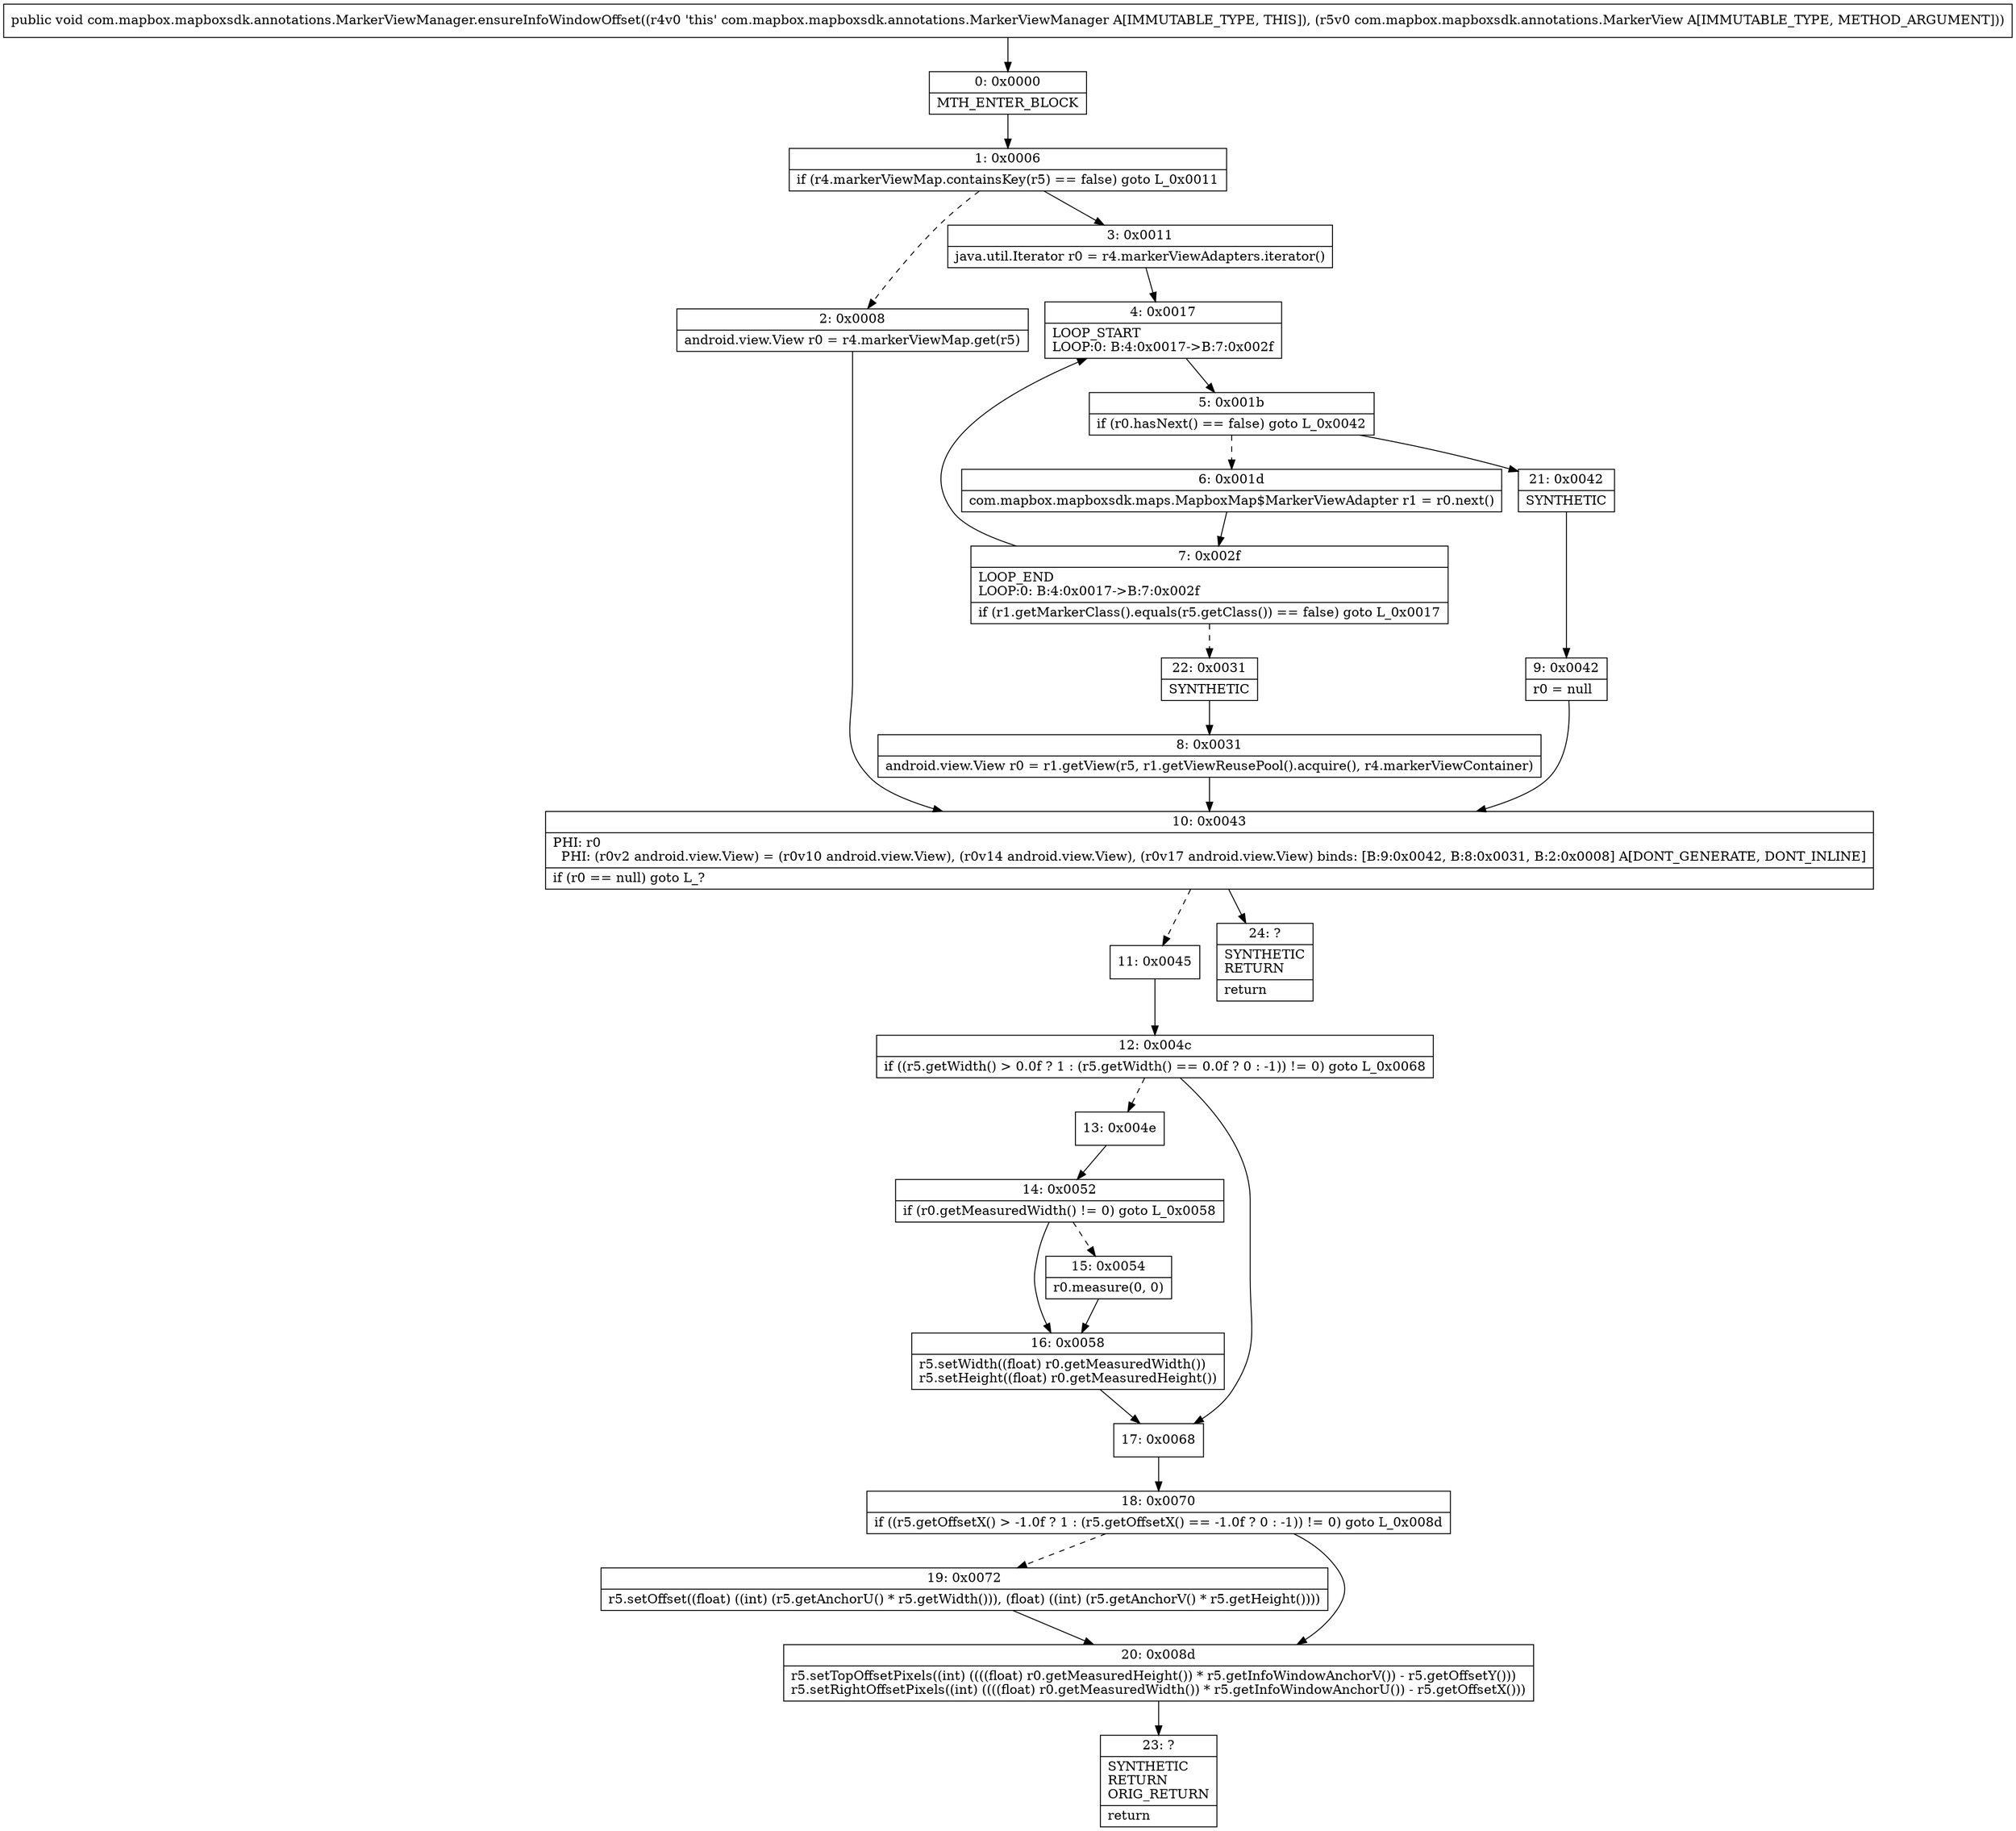 digraph "CFG forcom.mapbox.mapboxsdk.annotations.MarkerViewManager.ensureInfoWindowOffset(Lcom\/mapbox\/mapboxsdk\/annotations\/MarkerView;)V" {
Node_0 [shape=record,label="{0\:\ 0x0000|MTH_ENTER_BLOCK\l}"];
Node_1 [shape=record,label="{1\:\ 0x0006|if (r4.markerViewMap.containsKey(r5) == false) goto L_0x0011\l}"];
Node_2 [shape=record,label="{2\:\ 0x0008|android.view.View r0 = r4.markerViewMap.get(r5)\l}"];
Node_3 [shape=record,label="{3\:\ 0x0011|java.util.Iterator r0 = r4.markerViewAdapters.iterator()\l}"];
Node_4 [shape=record,label="{4\:\ 0x0017|LOOP_START\lLOOP:0: B:4:0x0017\-\>B:7:0x002f\l}"];
Node_5 [shape=record,label="{5\:\ 0x001b|if (r0.hasNext() == false) goto L_0x0042\l}"];
Node_6 [shape=record,label="{6\:\ 0x001d|com.mapbox.mapboxsdk.maps.MapboxMap$MarkerViewAdapter r1 = r0.next()\l}"];
Node_7 [shape=record,label="{7\:\ 0x002f|LOOP_END\lLOOP:0: B:4:0x0017\-\>B:7:0x002f\l|if (r1.getMarkerClass().equals(r5.getClass()) == false) goto L_0x0017\l}"];
Node_8 [shape=record,label="{8\:\ 0x0031|android.view.View r0 = r1.getView(r5, r1.getViewReusePool().acquire(), r4.markerViewContainer)\l}"];
Node_9 [shape=record,label="{9\:\ 0x0042|r0 = null\l}"];
Node_10 [shape=record,label="{10\:\ 0x0043|PHI: r0 \l  PHI: (r0v2 android.view.View) = (r0v10 android.view.View), (r0v14 android.view.View), (r0v17 android.view.View) binds: [B:9:0x0042, B:8:0x0031, B:2:0x0008] A[DONT_GENERATE, DONT_INLINE]\l|if (r0 == null) goto L_?\l}"];
Node_11 [shape=record,label="{11\:\ 0x0045}"];
Node_12 [shape=record,label="{12\:\ 0x004c|if ((r5.getWidth() \> 0.0f ? 1 : (r5.getWidth() == 0.0f ? 0 : \-1)) != 0) goto L_0x0068\l}"];
Node_13 [shape=record,label="{13\:\ 0x004e}"];
Node_14 [shape=record,label="{14\:\ 0x0052|if (r0.getMeasuredWidth() != 0) goto L_0x0058\l}"];
Node_15 [shape=record,label="{15\:\ 0x0054|r0.measure(0, 0)\l}"];
Node_16 [shape=record,label="{16\:\ 0x0058|r5.setWidth((float) r0.getMeasuredWidth())\lr5.setHeight((float) r0.getMeasuredHeight())\l}"];
Node_17 [shape=record,label="{17\:\ 0x0068}"];
Node_18 [shape=record,label="{18\:\ 0x0070|if ((r5.getOffsetX() \> \-1.0f ? 1 : (r5.getOffsetX() == \-1.0f ? 0 : \-1)) != 0) goto L_0x008d\l}"];
Node_19 [shape=record,label="{19\:\ 0x0072|r5.setOffset((float) ((int) (r5.getAnchorU() * r5.getWidth())), (float) ((int) (r5.getAnchorV() * r5.getHeight())))\l}"];
Node_20 [shape=record,label="{20\:\ 0x008d|r5.setTopOffsetPixels((int) ((((float) r0.getMeasuredHeight()) * r5.getInfoWindowAnchorV()) \- r5.getOffsetY()))\lr5.setRightOffsetPixels((int) ((((float) r0.getMeasuredWidth()) * r5.getInfoWindowAnchorU()) \- r5.getOffsetX()))\l}"];
Node_21 [shape=record,label="{21\:\ 0x0042|SYNTHETIC\l}"];
Node_22 [shape=record,label="{22\:\ 0x0031|SYNTHETIC\l}"];
Node_23 [shape=record,label="{23\:\ ?|SYNTHETIC\lRETURN\lORIG_RETURN\l|return\l}"];
Node_24 [shape=record,label="{24\:\ ?|SYNTHETIC\lRETURN\l|return\l}"];
MethodNode[shape=record,label="{public void com.mapbox.mapboxsdk.annotations.MarkerViewManager.ensureInfoWindowOffset((r4v0 'this' com.mapbox.mapboxsdk.annotations.MarkerViewManager A[IMMUTABLE_TYPE, THIS]), (r5v0 com.mapbox.mapboxsdk.annotations.MarkerView A[IMMUTABLE_TYPE, METHOD_ARGUMENT])) }"];
MethodNode -> Node_0;
Node_0 -> Node_1;
Node_1 -> Node_2[style=dashed];
Node_1 -> Node_3;
Node_2 -> Node_10;
Node_3 -> Node_4;
Node_4 -> Node_5;
Node_5 -> Node_6[style=dashed];
Node_5 -> Node_21;
Node_6 -> Node_7;
Node_7 -> Node_4;
Node_7 -> Node_22[style=dashed];
Node_8 -> Node_10;
Node_9 -> Node_10;
Node_10 -> Node_11[style=dashed];
Node_10 -> Node_24;
Node_11 -> Node_12;
Node_12 -> Node_13[style=dashed];
Node_12 -> Node_17;
Node_13 -> Node_14;
Node_14 -> Node_15[style=dashed];
Node_14 -> Node_16;
Node_15 -> Node_16;
Node_16 -> Node_17;
Node_17 -> Node_18;
Node_18 -> Node_19[style=dashed];
Node_18 -> Node_20;
Node_19 -> Node_20;
Node_20 -> Node_23;
Node_21 -> Node_9;
Node_22 -> Node_8;
}

